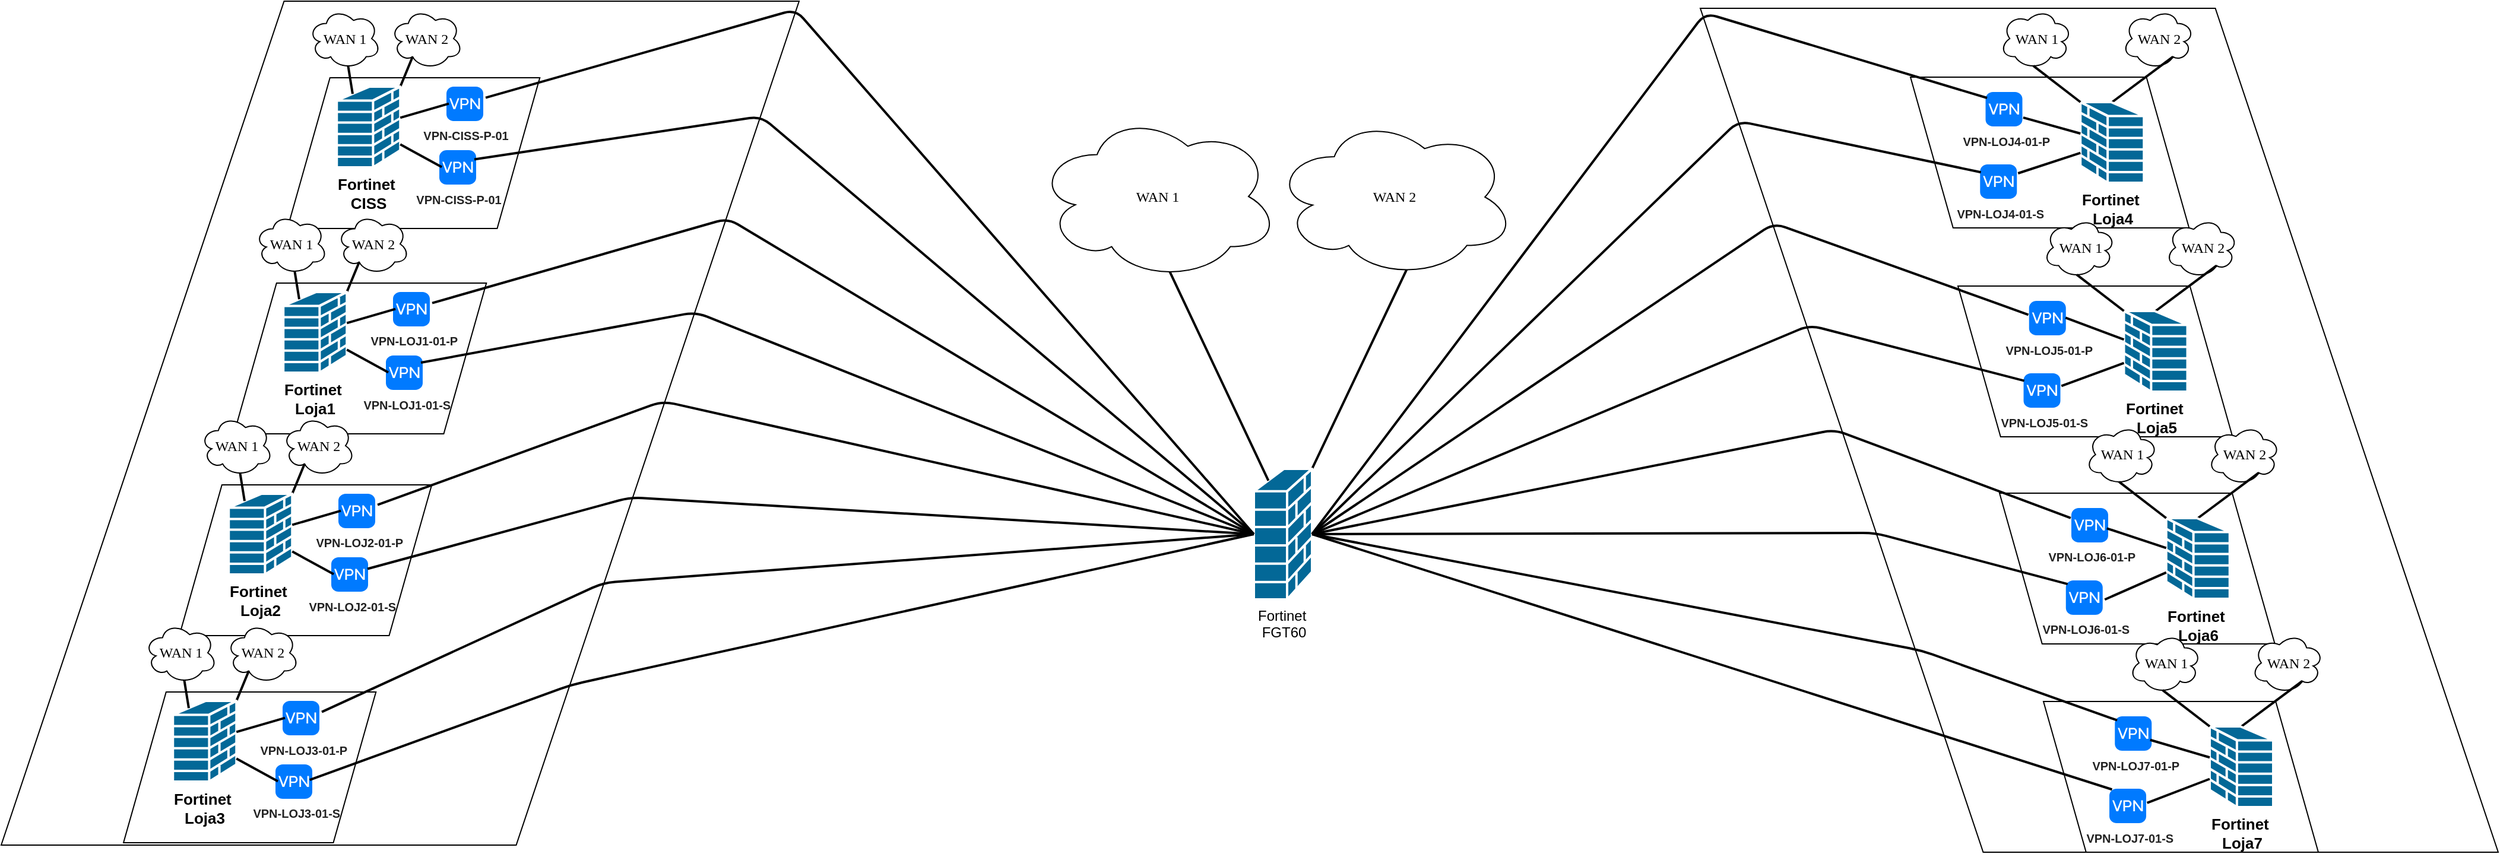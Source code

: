 <mxfile version="26.2.7">
  <diagram name="Page-1" id="c37626ed-c26b-45fb-9056-f9ebc6bb27b6">
    <mxGraphModel dx="2695" dy="836" grid="0" gridSize="10" guides="1" tooltips="1" connect="1" arrows="1" fold="1" page="0" pageScale="1" pageWidth="1100" pageHeight="850" background="none" math="0" shadow="0">
      <root>
        <mxCell id="0" />
        <mxCell id="1" parent="0" />
        <mxCell id="vXIsHff3W-B7BgybX8nb-102" value="" style="shape=parallelogram;perimeter=parallelogramPerimeter;whiteSpace=wrap;html=1;fixedSize=1;size=238.25;" vertex="1" parent="1">
          <mxGeometry x="-911" y="45" width="672" height="711" as="geometry" />
        </mxCell>
        <mxCell id="1c7a67bf8fd3230f-50" style="edgeStyle=none;html=1;labelBackgroundColor=none;startFill=0;endArrow=none;endFill=0;strokeWidth=2;fontFamily=Verdana;fontSize=12;entryX=0.55;entryY=0.95;entryDx=0;entryDy=0;entryPerimeter=0;exitX=1;exitY=0;exitDx=0;exitDy=0;exitPerimeter=0;" parent="1" source="vXIsHff3W-B7BgybX8nb-1" target="1c7a67bf8fd3230f-14" edge="1">
          <mxGeometry relative="1" as="geometry">
            <mxPoint x="197" y="417.365" as="sourcePoint" />
            <mxPoint x="255.324" y="480" as="targetPoint" />
          </mxGeometry>
        </mxCell>
        <mxCell id="1c7a67bf8fd3230f-13" value="WAN 1" style="ellipse;shape=cloud;whiteSpace=wrap;html=1;rounded=0;shadow=0;comic=0;strokeWidth=1;fontFamily=Verdana;fontSize=12;" parent="1" vertex="1">
          <mxGeometry x="-39" y="139" width="204" height="141" as="geometry" />
        </mxCell>
        <mxCell id="1c7a67bf8fd3230f-14" value="WAN 2" style="ellipse;shape=cloud;whiteSpace=wrap;html=1;rounded=0;shadow=0;comic=0;strokeWidth=1;fontFamily=Verdana;fontSize=12;" parent="1" vertex="1">
          <mxGeometry x="161" y="142" width="203" height="136" as="geometry" />
        </mxCell>
        <mxCell id="vXIsHff3W-B7BgybX8nb-1" value="Fortinet&amp;nbsp;&lt;br&gt;FGT60" style="shape=mxgraph.cisco.security.firewall;sketch=0;html=1;pointerEvents=1;dashed=0;fillColor=#036897;strokeColor=#ffffff;strokeWidth=2;verticalLabelPosition=bottom;verticalAlign=top;align=center;outlineConnect=0;" vertex="1" parent="1">
          <mxGeometry x="144" y="439" width="49" height="110" as="geometry" />
        </mxCell>
        <mxCell id="vXIsHff3W-B7BgybX8nb-4" style="edgeStyle=none;html=1;labelBackgroundColor=none;startFill=0;endArrow=none;endFill=0;strokeWidth=2;fontFamily=Verdana;fontSize=12;exitX=0.55;exitY=0.95;exitDx=0;exitDy=0;exitPerimeter=0;entryX=0.25;entryY=0.09;entryDx=0;entryDy=0;entryPerimeter=0;" edge="1" parent="1" source="1c7a67bf8fd3230f-13" target="vXIsHff3W-B7BgybX8nb-1">
          <mxGeometry relative="1" as="geometry">
            <mxPoint x="153" y="415" as="sourcePoint" />
            <mxPoint x="68.401" y="500" as="targetPoint" />
          </mxGeometry>
        </mxCell>
        <mxCell id="vXIsHff3W-B7BgybX8nb-57" value="" style="shape=parallelogram;perimeter=parallelogramPerimeter;whiteSpace=wrap;html=1;fixedSize=1;size=35.916;" vertex="1" parent="1">
          <mxGeometry x="-670" y="109.5" width="212.63" height="127" as="geometry" />
        </mxCell>
        <mxCell id="vXIsHff3W-B7BgybX8nb-58" value="WAN 1" style="ellipse;shape=cloud;whiteSpace=wrap;html=1;rounded=0;shadow=0;comic=0;strokeWidth=1;fontFamily=Verdana;fontSize=12;" vertex="1" parent="1">
          <mxGeometry x="-652.38" y="51" width="61" height="51" as="geometry" />
        </mxCell>
        <mxCell id="vXIsHff3W-B7BgybX8nb-59" value="WAN 2" style="ellipse;shape=cloud;whiteSpace=wrap;html=1;rounded=0;shadow=0;comic=0;strokeWidth=1;fontFamily=Verdana;fontSize=12;" vertex="1" parent="1">
          <mxGeometry x="-583.38" y="51" width="61" height="51" as="geometry" />
        </mxCell>
        <mxCell id="vXIsHff3W-B7BgybX8nb-60" style="edgeStyle=none;html=1;labelBackgroundColor=none;startFill=0;endArrow=none;endFill=0;strokeWidth=2;fontFamily=Verdana;fontSize=12;entryX=1;entryY=0;entryDx=0;entryDy=0;entryPerimeter=0;exitX=0.31;exitY=0.8;exitDx=0;exitDy=0;exitPerimeter=0;" edge="1" parent="1" source="vXIsHff3W-B7BgybX8nb-59" target="vXIsHff3W-B7BgybX8nb-61">
          <mxGeometry relative="1" as="geometry">
            <mxPoint x="-43.38" y="121" as="sourcePoint" />
            <mxPoint x="119.62" y="375.452" as="targetPoint" />
          </mxGeometry>
        </mxCell>
        <mxCell id="vXIsHff3W-B7BgybX8nb-61" value="&lt;b&gt;&lt;font style=&quot;font-size: 13px;&quot;&gt;Fortinet&amp;nbsp;&lt;br&gt;CISS&lt;/font&gt;&lt;/b&gt;" style="shape=mxgraph.cisco.security.firewall;sketch=0;html=1;pointerEvents=1;dashed=0;fillColor=#036897;strokeColor=#ffffff;strokeWidth=2;verticalLabelPosition=bottom;verticalAlign=top;align=center;outlineConnect=0;rotation=0;" vertex="1" parent="1">
          <mxGeometry x="-628.38" y="117" width="53.5" height="68" as="geometry" />
        </mxCell>
        <mxCell id="vXIsHff3W-B7BgybX8nb-62" style="edgeStyle=none;html=1;labelBackgroundColor=none;startFill=0;endArrow=none;endFill=0;strokeWidth=2;fontFamily=Verdana;fontSize=12;exitX=0.55;exitY=0.95;exitDx=0;exitDy=0;exitPerimeter=0;entryX=0.25;entryY=0.09;entryDx=0;entryDy=0;entryPerimeter=0;" edge="1" parent="1" source="vXIsHff3W-B7BgybX8nb-58" target="vXIsHff3W-B7BgybX8nb-61">
          <mxGeometry relative="1" as="geometry">
            <mxPoint x="-557.38" y="106" as="sourcePoint" />
            <mxPoint x="-564.38" y="127" as="targetPoint" />
          </mxGeometry>
        </mxCell>
        <mxCell id="vXIsHff3W-B7BgybX8nb-63" value="&lt;font style=&quot;font-size: 10px;&quot;&gt;&lt;b style=&quot;&quot;&gt;VPN-CISS-P-01&lt;/b&gt;&lt;/font&gt;" style="html=1;strokeWidth=1;shadow=0;dashed=0;shape=mxgraph.ios7.misc.vpn;fillColor=#007AFF;strokeColor=none;buttonText=;strokeColor2=#222222;fontColor=#222222;fontSize=8;verticalLabelPosition=bottom;verticalAlign=top;align=center;sketch=0;" vertex="1" parent="1">
          <mxGeometry x="-536" y="117" width="31" height="29" as="geometry" />
        </mxCell>
        <mxCell id="vXIsHff3W-B7BgybX8nb-64" style="edgeStyle=none;html=1;labelBackgroundColor=none;startFill=0;endArrow=none;endFill=0;strokeWidth=2;fontFamily=Verdana;fontSize=12;exitX=0.066;exitY=0.493;exitDx=0;exitDy=0;exitPerimeter=0;" edge="1" parent="1" source="vXIsHff3W-B7BgybX8nb-63" target="vXIsHff3W-B7BgybX8nb-61">
          <mxGeometry relative="1" as="geometry">
            <mxPoint x="-554.38" y="102" as="sourcePoint" />
            <mxPoint x="-564.38" y="127" as="targetPoint" />
          </mxGeometry>
        </mxCell>
        <mxCell id="vXIsHff3W-B7BgybX8nb-67" value="&lt;font style=&quot;font-size: 10px;&quot;&gt;&lt;b style=&quot;&quot;&gt;VPN-CISS-P-01&lt;/b&gt;&lt;/font&gt;" style="html=1;strokeWidth=1;shadow=0;dashed=0;shape=mxgraph.ios7.misc.vpn;fillColor=#007AFF;strokeColor=none;buttonText=;strokeColor2=#222222;fontColor=#222222;fontSize=8;verticalLabelPosition=bottom;verticalAlign=top;align=center;sketch=0;" vertex="1" parent="1">
          <mxGeometry x="-542" y="170.5" width="31" height="29" as="geometry" />
        </mxCell>
        <mxCell id="vXIsHff3W-B7BgybX8nb-68" style="edgeStyle=none;html=1;labelBackgroundColor=none;startFill=0;endArrow=none;endFill=0;strokeWidth=2;fontFamily=Verdana;fontSize=12;exitX=0.066;exitY=0.493;exitDx=0;exitDy=0;exitPerimeter=0;" edge="1" parent="1" source="vXIsHff3W-B7BgybX8nb-67" target="vXIsHff3W-B7BgybX8nb-61">
          <mxGeometry relative="1" as="geometry">
            <mxPoint x="-554.38" y="158.5" as="sourcePoint" />
            <mxPoint x="-575" y="197" as="targetPoint" />
          </mxGeometry>
        </mxCell>
        <mxCell id="vXIsHff3W-B7BgybX8nb-47" style="edgeStyle=none;html=1;labelBackgroundColor=none;startFill=0;endArrow=none;endFill=0;strokeWidth=2;fontFamily=Verdana;fontSize=12;entryX=1.065;entryY=0.322;entryDx=0;entryDy=0;entryPerimeter=0;exitX=0;exitY=0.5;exitDx=0;exitDy=0;exitPerimeter=0;" edge="1" parent="1" source="vXIsHff3W-B7BgybX8nb-1" target="vXIsHff3W-B7BgybX8nb-63">
          <mxGeometry relative="1" as="geometry">
            <mxPoint x="153" y="415" as="sourcePoint" />
            <mxPoint x="-499.682" y="129.673" as="targetPoint" />
            <Array as="points">
              <mxPoint x="-242" y="52" />
            </Array>
          </mxGeometry>
        </mxCell>
        <mxCell id="vXIsHff3W-B7BgybX8nb-80" value="" style="shape=parallelogram;perimeter=parallelogramPerimeter;whiteSpace=wrap;html=1;fixedSize=1;size=35.916;" vertex="1" parent="1">
          <mxGeometry x="-715" y="282.5" width="212.63" height="127" as="geometry" />
        </mxCell>
        <mxCell id="vXIsHff3W-B7BgybX8nb-81" value="WAN 1" style="ellipse;shape=cloud;whiteSpace=wrap;html=1;rounded=0;shadow=0;comic=0;strokeWidth=1;fontFamily=Verdana;fontSize=12;" vertex="1" parent="1">
          <mxGeometry x="-697.38" y="224" width="61" height="51" as="geometry" />
        </mxCell>
        <mxCell id="vXIsHff3W-B7BgybX8nb-82" value="WAN 2" style="ellipse;shape=cloud;whiteSpace=wrap;html=1;rounded=0;shadow=0;comic=0;strokeWidth=1;fontFamily=Verdana;fontSize=12;" vertex="1" parent="1">
          <mxGeometry x="-628.38" y="224" width="61" height="51" as="geometry" />
        </mxCell>
        <mxCell id="vXIsHff3W-B7BgybX8nb-83" style="edgeStyle=none;html=1;labelBackgroundColor=none;startFill=0;endArrow=none;endFill=0;strokeWidth=2;fontFamily=Verdana;fontSize=12;entryX=1;entryY=0;entryDx=0;entryDy=0;entryPerimeter=0;exitX=0.31;exitY=0.8;exitDx=0;exitDy=0;exitPerimeter=0;" edge="1" parent="1" source="vXIsHff3W-B7BgybX8nb-82" target="vXIsHff3W-B7BgybX8nb-84">
          <mxGeometry relative="1" as="geometry">
            <mxPoint x="-88.38" y="294" as="sourcePoint" />
            <mxPoint x="74.62" y="548.452" as="targetPoint" />
          </mxGeometry>
        </mxCell>
        <mxCell id="vXIsHff3W-B7BgybX8nb-84" value="&lt;b&gt;&lt;font style=&quot;font-size: 13px;&quot;&gt;Fortinet&amp;nbsp;&lt;br&gt;Loja1&lt;/font&gt;&lt;/b&gt;" style="shape=mxgraph.cisco.security.firewall;sketch=0;html=1;pointerEvents=1;dashed=0;fillColor=#036897;strokeColor=#ffffff;strokeWidth=2;verticalLabelPosition=bottom;verticalAlign=top;align=center;outlineConnect=0;rotation=0;" vertex="1" parent="1">
          <mxGeometry x="-673.38" y="290" width="53.5" height="68" as="geometry" />
        </mxCell>
        <mxCell id="vXIsHff3W-B7BgybX8nb-85" style="edgeStyle=none;html=1;labelBackgroundColor=none;startFill=0;endArrow=none;endFill=0;strokeWidth=2;fontFamily=Verdana;fontSize=12;exitX=0.55;exitY=0.95;exitDx=0;exitDy=0;exitPerimeter=0;entryX=0.25;entryY=0.09;entryDx=0;entryDy=0;entryPerimeter=0;" edge="1" parent="1" source="vXIsHff3W-B7BgybX8nb-81" target="vXIsHff3W-B7BgybX8nb-84">
          <mxGeometry relative="1" as="geometry">
            <mxPoint x="-602.38" y="279" as="sourcePoint" />
            <mxPoint x="-609.38" y="300" as="targetPoint" />
          </mxGeometry>
        </mxCell>
        <mxCell id="vXIsHff3W-B7BgybX8nb-86" value="&lt;span style=&quot;font-size: 10px;&quot;&gt;&lt;b&gt;&amp;nbsp;VPN-LOJ1-01-P&lt;/b&gt;&lt;/span&gt;" style="html=1;strokeWidth=1;shadow=0;dashed=0;shape=mxgraph.ios7.misc.vpn;fillColor=#007AFF;strokeColor=none;buttonText=;strokeColor2=#222222;fontColor=#222222;fontSize=8;verticalLabelPosition=bottom;verticalAlign=top;align=center;sketch=0;" vertex="1" parent="1">
          <mxGeometry x="-581" y="290" width="31" height="29" as="geometry" />
        </mxCell>
        <mxCell id="vXIsHff3W-B7BgybX8nb-87" style="edgeStyle=none;html=1;labelBackgroundColor=none;startFill=0;endArrow=none;endFill=0;strokeWidth=2;fontFamily=Verdana;fontSize=12;exitX=0.066;exitY=0.493;exitDx=0;exitDy=0;exitPerimeter=0;" edge="1" parent="1" source="vXIsHff3W-B7BgybX8nb-86" target="vXIsHff3W-B7BgybX8nb-84">
          <mxGeometry relative="1" as="geometry">
            <mxPoint x="-599.38" y="275" as="sourcePoint" />
            <mxPoint x="-609.38" y="300" as="targetPoint" />
          </mxGeometry>
        </mxCell>
        <mxCell id="vXIsHff3W-B7BgybX8nb-88" value="&lt;span style=&quot;font-size: 10px;&quot;&gt;&lt;b&gt;&amp;nbsp;VPN-LOJ1-01-S&lt;/b&gt;&lt;/span&gt;" style="html=1;strokeWidth=1;shadow=0;dashed=0;shape=mxgraph.ios7.misc.vpn;fillColor=#007AFF;strokeColor=none;buttonText=;strokeColor2=#222222;fontColor=#222222;fontSize=8;verticalLabelPosition=bottom;verticalAlign=top;align=center;sketch=0;" vertex="1" parent="1">
          <mxGeometry x="-587" y="343.5" width="31" height="29" as="geometry" />
        </mxCell>
        <mxCell id="vXIsHff3W-B7BgybX8nb-89" style="edgeStyle=none;html=1;labelBackgroundColor=none;startFill=0;endArrow=none;endFill=0;strokeWidth=2;fontFamily=Verdana;fontSize=12;exitX=0.066;exitY=0.493;exitDx=0;exitDy=0;exitPerimeter=0;" edge="1" parent="1" source="vXIsHff3W-B7BgybX8nb-88" target="vXIsHff3W-B7BgybX8nb-84">
          <mxGeometry relative="1" as="geometry">
            <mxPoint x="-599.38" y="331.5" as="sourcePoint" />
            <mxPoint x="-620" y="370" as="targetPoint" />
          </mxGeometry>
        </mxCell>
        <mxCell id="vXIsHff3W-B7BgybX8nb-90" style="edgeStyle=none;html=1;labelBackgroundColor=none;startFill=0;endArrow=none;endFill=0;strokeWidth=2;fontFamily=Verdana;fontSize=12;entryX=1.065;entryY=0.322;entryDx=0;entryDy=0;entryPerimeter=0;exitX=0;exitY=0.5;exitDx=0;exitDy=0;exitPerimeter=0;" edge="1" parent="1" target="vXIsHff3W-B7BgybX8nb-86" source="vXIsHff3W-B7BgybX8nb-1">
          <mxGeometry relative="1" as="geometry">
            <mxPoint x="98" y="554" as="sourcePoint" />
            <mxPoint x="-544.682" y="302.673" as="targetPoint" />
            <Array as="points">
              <mxPoint x="-299" y="228" />
            </Array>
          </mxGeometry>
        </mxCell>
        <mxCell id="vXIsHff3W-B7BgybX8nb-91" value="" style="shape=parallelogram;perimeter=parallelogramPerimeter;whiteSpace=wrap;html=1;fixedSize=1;size=35.916;" vertex="1" parent="1">
          <mxGeometry x="-761" y="452.5" width="212.63" height="127" as="geometry" />
        </mxCell>
        <mxCell id="vXIsHff3W-B7BgybX8nb-92" value="WAN 1" style="ellipse;shape=cloud;whiteSpace=wrap;html=1;rounded=0;shadow=0;comic=0;strokeWidth=1;fontFamily=Verdana;fontSize=12;" vertex="1" parent="1">
          <mxGeometry x="-743.38" y="394" width="61" height="51" as="geometry" />
        </mxCell>
        <mxCell id="vXIsHff3W-B7BgybX8nb-93" value="WAN 2" style="ellipse;shape=cloud;whiteSpace=wrap;html=1;rounded=0;shadow=0;comic=0;strokeWidth=1;fontFamily=Verdana;fontSize=12;" vertex="1" parent="1">
          <mxGeometry x="-674.38" y="394" width="61" height="51" as="geometry" />
        </mxCell>
        <mxCell id="vXIsHff3W-B7BgybX8nb-94" style="edgeStyle=none;html=1;labelBackgroundColor=none;startFill=0;endArrow=none;endFill=0;strokeWidth=2;fontFamily=Verdana;fontSize=12;entryX=1;entryY=0;entryDx=0;entryDy=0;entryPerimeter=0;exitX=0.31;exitY=0.8;exitDx=0;exitDy=0;exitPerimeter=0;" edge="1" parent="1" source="vXIsHff3W-B7BgybX8nb-93" target="vXIsHff3W-B7BgybX8nb-95">
          <mxGeometry relative="1" as="geometry">
            <mxPoint x="-134.38" y="464" as="sourcePoint" />
            <mxPoint x="28.62" y="718.452" as="targetPoint" />
          </mxGeometry>
        </mxCell>
        <mxCell id="vXIsHff3W-B7BgybX8nb-95" value="&lt;b&gt;&lt;font style=&quot;font-size: 13px;&quot;&gt;Fortinet&amp;nbsp;&lt;br&gt;Loja2&lt;/font&gt;&lt;/b&gt;" style="shape=mxgraph.cisco.security.firewall;sketch=0;html=1;pointerEvents=1;dashed=0;fillColor=#036897;strokeColor=#ffffff;strokeWidth=2;verticalLabelPosition=bottom;verticalAlign=top;align=center;outlineConnect=0;rotation=0;" vertex="1" parent="1">
          <mxGeometry x="-719.38" y="460" width="53.5" height="68" as="geometry" />
        </mxCell>
        <mxCell id="vXIsHff3W-B7BgybX8nb-96" style="edgeStyle=none;html=1;labelBackgroundColor=none;startFill=0;endArrow=none;endFill=0;strokeWidth=2;fontFamily=Verdana;fontSize=12;exitX=0.55;exitY=0.95;exitDx=0;exitDy=0;exitPerimeter=0;entryX=0.25;entryY=0.09;entryDx=0;entryDy=0;entryPerimeter=0;" edge="1" parent="1" source="vXIsHff3W-B7BgybX8nb-92" target="vXIsHff3W-B7BgybX8nb-95">
          <mxGeometry relative="1" as="geometry">
            <mxPoint x="-648.38" y="449" as="sourcePoint" />
            <mxPoint x="-655.38" y="470" as="targetPoint" />
          </mxGeometry>
        </mxCell>
        <mxCell id="vXIsHff3W-B7BgybX8nb-97" value="&lt;span style=&quot;font-size: 10px;&quot;&gt;&lt;b&gt;&amp;nbsp;VPN-LOJ2-01-P&lt;/b&gt;&lt;/span&gt;" style="html=1;strokeWidth=1;shadow=0;dashed=0;shape=mxgraph.ios7.misc.vpn;fillColor=#007AFF;strokeColor=none;buttonText=;strokeColor2=#222222;fontColor=#222222;fontSize=8;verticalLabelPosition=bottom;verticalAlign=top;align=center;sketch=0;" vertex="1" parent="1">
          <mxGeometry x="-627" y="460" width="31" height="29" as="geometry" />
        </mxCell>
        <mxCell id="vXIsHff3W-B7BgybX8nb-98" style="edgeStyle=none;html=1;labelBackgroundColor=none;startFill=0;endArrow=none;endFill=0;strokeWidth=2;fontFamily=Verdana;fontSize=12;exitX=0.066;exitY=0.493;exitDx=0;exitDy=0;exitPerimeter=0;" edge="1" parent="1" source="vXIsHff3W-B7BgybX8nb-97" target="vXIsHff3W-B7BgybX8nb-95">
          <mxGeometry relative="1" as="geometry">
            <mxPoint x="-645.38" y="445" as="sourcePoint" />
            <mxPoint x="-655.38" y="470" as="targetPoint" />
          </mxGeometry>
        </mxCell>
        <mxCell id="vXIsHff3W-B7BgybX8nb-99" value="&lt;span style=&quot;font-size: 10px;&quot;&gt;&lt;b&gt;&amp;nbsp;VPN-LOJ2-01-S&lt;/b&gt;&lt;/span&gt;" style="html=1;strokeWidth=1;shadow=0;dashed=0;shape=mxgraph.ios7.misc.vpn;fillColor=#007AFF;strokeColor=none;buttonText=;strokeColor2=#222222;fontColor=#222222;fontSize=8;verticalLabelPosition=bottom;verticalAlign=top;align=center;sketch=0;" vertex="1" parent="1">
          <mxGeometry x="-633" y="513.5" width="31" height="29" as="geometry" />
        </mxCell>
        <mxCell id="vXIsHff3W-B7BgybX8nb-100" style="edgeStyle=none;html=1;labelBackgroundColor=none;startFill=0;endArrow=none;endFill=0;strokeWidth=2;fontFamily=Verdana;fontSize=12;exitX=0.066;exitY=0.493;exitDx=0;exitDy=0;exitPerimeter=0;" edge="1" parent="1" source="vXIsHff3W-B7BgybX8nb-99" target="vXIsHff3W-B7BgybX8nb-95">
          <mxGeometry relative="1" as="geometry">
            <mxPoint x="-645.38" y="501.5" as="sourcePoint" />
            <mxPoint x="-666" y="540" as="targetPoint" />
          </mxGeometry>
        </mxCell>
        <mxCell id="vXIsHff3W-B7BgybX8nb-101" style="edgeStyle=none;html=1;labelBackgroundColor=none;startFill=0;endArrow=none;endFill=0;strokeWidth=2;fontFamily=Verdana;fontSize=12;entryX=1.065;entryY=0.322;entryDx=0;entryDy=0;entryPerimeter=0;exitX=0;exitY=0.5;exitDx=0;exitDy=0;exitPerimeter=0;" edge="1" parent="1" target="vXIsHff3W-B7BgybX8nb-97" source="vXIsHff3W-B7BgybX8nb-1">
          <mxGeometry relative="1" as="geometry">
            <mxPoint x="52" y="724" as="sourcePoint" />
            <mxPoint x="-590.682" y="472.673" as="targetPoint" />
            <Array as="points">
              <mxPoint x="-354" y="382" />
            </Array>
          </mxGeometry>
        </mxCell>
        <mxCell id="vXIsHff3W-B7BgybX8nb-103" value="" style="shape=parallelogram;perimeter=parallelogramPerimeter;whiteSpace=wrap;html=1;fixedSize=1;size=35.916;" vertex="1" parent="1">
          <mxGeometry x="-808" y="627" width="212.63" height="127" as="geometry" />
        </mxCell>
        <mxCell id="vXIsHff3W-B7BgybX8nb-104" value="WAN 1" style="ellipse;shape=cloud;whiteSpace=wrap;html=1;rounded=0;shadow=0;comic=0;strokeWidth=1;fontFamily=Verdana;fontSize=12;" vertex="1" parent="1">
          <mxGeometry x="-790.38" y="568.5" width="61" height="51" as="geometry" />
        </mxCell>
        <mxCell id="vXIsHff3W-B7BgybX8nb-105" value="WAN 2" style="ellipse;shape=cloud;whiteSpace=wrap;html=1;rounded=0;shadow=0;comic=0;strokeWidth=1;fontFamily=Verdana;fontSize=12;" vertex="1" parent="1">
          <mxGeometry x="-721.38" y="568.5" width="61" height="51" as="geometry" />
        </mxCell>
        <mxCell id="vXIsHff3W-B7BgybX8nb-106" style="edgeStyle=none;html=1;labelBackgroundColor=none;startFill=0;endArrow=none;endFill=0;strokeWidth=2;fontFamily=Verdana;fontSize=12;entryX=1;entryY=0;entryDx=0;entryDy=0;entryPerimeter=0;exitX=0.31;exitY=0.8;exitDx=0;exitDy=0;exitPerimeter=0;" edge="1" parent="1" source="vXIsHff3W-B7BgybX8nb-105" target="vXIsHff3W-B7BgybX8nb-107">
          <mxGeometry relative="1" as="geometry">
            <mxPoint x="-181.38" y="638.5" as="sourcePoint" />
            <mxPoint x="-18.38" y="892.952" as="targetPoint" />
          </mxGeometry>
        </mxCell>
        <mxCell id="vXIsHff3W-B7BgybX8nb-107" value="&lt;b&gt;&lt;font style=&quot;font-size: 13px;&quot;&gt;Fortinet&amp;nbsp;&lt;br&gt;Loja3&lt;/font&gt;&lt;/b&gt;" style="shape=mxgraph.cisco.security.firewall;sketch=0;html=1;pointerEvents=1;dashed=0;fillColor=#036897;strokeColor=#ffffff;strokeWidth=2;verticalLabelPosition=bottom;verticalAlign=top;align=center;outlineConnect=0;rotation=0;" vertex="1" parent="1">
          <mxGeometry x="-766.38" y="634.5" width="53.5" height="68" as="geometry" />
        </mxCell>
        <mxCell id="vXIsHff3W-B7BgybX8nb-108" style="edgeStyle=none;html=1;labelBackgroundColor=none;startFill=0;endArrow=none;endFill=0;strokeWidth=2;fontFamily=Verdana;fontSize=12;exitX=0.55;exitY=0.95;exitDx=0;exitDy=0;exitPerimeter=0;entryX=0.25;entryY=0.09;entryDx=0;entryDy=0;entryPerimeter=0;" edge="1" parent="1" source="vXIsHff3W-B7BgybX8nb-104" target="vXIsHff3W-B7BgybX8nb-107">
          <mxGeometry relative="1" as="geometry">
            <mxPoint x="-695.38" y="623.5" as="sourcePoint" />
            <mxPoint x="-702.38" y="644.5" as="targetPoint" />
          </mxGeometry>
        </mxCell>
        <mxCell id="vXIsHff3W-B7BgybX8nb-109" value="&lt;span style=&quot;font-size: 10px;&quot;&gt;&lt;b&gt;&amp;nbsp;VPN-LOJ3-01-P&lt;/b&gt;&lt;/span&gt;" style="html=1;strokeWidth=1;shadow=0;dashed=0;shape=mxgraph.ios7.misc.vpn;fillColor=#007AFF;strokeColor=none;buttonText=;strokeColor2=#222222;fontColor=#222222;fontSize=8;verticalLabelPosition=bottom;verticalAlign=top;align=center;sketch=0;" vertex="1" parent="1">
          <mxGeometry x="-674" y="634.5" width="31" height="29" as="geometry" />
        </mxCell>
        <mxCell id="vXIsHff3W-B7BgybX8nb-110" style="edgeStyle=none;html=1;labelBackgroundColor=none;startFill=0;endArrow=none;endFill=0;strokeWidth=2;fontFamily=Verdana;fontSize=12;exitX=0.066;exitY=0.493;exitDx=0;exitDy=0;exitPerimeter=0;" edge="1" parent="1" source="vXIsHff3W-B7BgybX8nb-109" target="vXIsHff3W-B7BgybX8nb-107">
          <mxGeometry relative="1" as="geometry">
            <mxPoint x="-692.38" y="619.5" as="sourcePoint" />
            <mxPoint x="-702.38" y="644.5" as="targetPoint" />
          </mxGeometry>
        </mxCell>
        <mxCell id="vXIsHff3W-B7BgybX8nb-111" value="&lt;span style=&quot;font-size: 10px;&quot;&gt;&lt;b&gt;&amp;nbsp;VPN-LOJ3-01-S&lt;/b&gt;&lt;/span&gt;" style="html=1;strokeWidth=1;shadow=0;dashed=0;shape=mxgraph.ios7.misc.vpn;fillColor=#007AFF;strokeColor=none;buttonText=;strokeColor2=#222222;fontColor=#222222;fontSize=8;verticalLabelPosition=bottom;verticalAlign=top;align=center;sketch=0;" vertex="1" parent="1">
          <mxGeometry x="-680" y="688" width="31" height="29" as="geometry" />
        </mxCell>
        <mxCell id="vXIsHff3W-B7BgybX8nb-112" style="edgeStyle=none;html=1;labelBackgroundColor=none;startFill=0;endArrow=none;endFill=0;strokeWidth=2;fontFamily=Verdana;fontSize=12;exitX=0.066;exitY=0.493;exitDx=0;exitDy=0;exitPerimeter=0;" edge="1" parent="1" source="vXIsHff3W-B7BgybX8nb-111" target="vXIsHff3W-B7BgybX8nb-107">
          <mxGeometry relative="1" as="geometry">
            <mxPoint x="-692.38" y="676" as="sourcePoint" />
            <mxPoint x="-713" y="714.5" as="targetPoint" />
          </mxGeometry>
        </mxCell>
        <mxCell id="vXIsHff3W-B7BgybX8nb-113" style="edgeStyle=none;html=1;labelBackgroundColor=none;startFill=0;endArrow=none;endFill=0;strokeWidth=2;fontFamily=Verdana;fontSize=12;entryX=1.065;entryY=0.322;entryDx=0;entryDy=0;entryPerimeter=0;exitX=0;exitY=0.5;exitDx=0;exitDy=0;exitPerimeter=0;" edge="1" parent="1" target="vXIsHff3W-B7BgybX8nb-109" source="vXIsHff3W-B7BgybX8nb-1">
          <mxGeometry relative="1" as="geometry">
            <mxPoint x="97" y="668.5" as="sourcePoint" />
            <mxPoint x="-637.682" y="647.173" as="targetPoint" />
            <Array as="points">
              <mxPoint x="-404" y="535" />
            </Array>
          </mxGeometry>
        </mxCell>
        <mxCell id="vXIsHff3W-B7BgybX8nb-116" value="" style="shape=parallelogram;perimeter=parallelogramPerimeter;whiteSpace=wrap;html=1;fixedSize=1;size=238.25;flipH=1;" vertex="1" parent="1">
          <mxGeometry x="520" y="51" width="672" height="711" as="geometry" />
        </mxCell>
        <mxCell id="vXIsHff3W-B7BgybX8nb-117" value="" style="shape=parallelogram;perimeter=parallelogramPerimeter;whiteSpace=wrap;html=1;fixedSize=1;size=35.916;flipH=1;" vertex="1" parent="1">
          <mxGeometry x="697" y="109" width="234.63" height="127" as="geometry" />
        </mxCell>
        <mxCell id="vXIsHff3W-B7BgybX8nb-118" value="WAN 1" style="ellipse;shape=cloud;whiteSpace=wrap;html=1;rounded=0;shadow=0;comic=0;strokeWidth=1;fontFamily=Verdana;fontSize=12;flipH=1;" vertex="1" parent="1">
          <mxGeometry x="773" y="51" width="61" height="51" as="geometry" />
        </mxCell>
        <mxCell id="vXIsHff3W-B7BgybX8nb-119" value="WAN 2" style="ellipse;shape=cloud;whiteSpace=wrap;html=1;rounded=0;shadow=0;comic=0;strokeWidth=1;fontFamily=Verdana;fontSize=12;flipH=1;" vertex="1" parent="1">
          <mxGeometry x="876" y="51" width="61" height="51" as="geometry" />
        </mxCell>
        <mxCell id="vXIsHff3W-B7BgybX8nb-120" style="edgeStyle=none;html=1;labelBackgroundColor=none;startFill=0;endArrow=none;endFill=0;strokeWidth=2;fontFamily=Verdana;fontSize=12;entryX=0.5;entryY=0;entryDx=0;entryDy=0;entryPerimeter=0;exitX=0.31;exitY=0.8;exitDx=0;exitDy=0;exitPerimeter=0;" edge="1" parent="1" source="vXIsHff3W-B7BgybX8nb-119" target="vXIsHff3W-B7BgybX8nb-121">
          <mxGeometry relative="1" as="geometry">
            <mxPoint x="385.66" y="134" as="sourcePoint" />
            <mxPoint x="222.66" y="388.452" as="targetPoint" />
          </mxGeometry>
        </mxCell>
        <mxCell id="vXIsHff3W-B7BgybX8nb-121" value="&lt;b&gt;&lt;font style=&quot;font-size: 13px;&quot;&gt;Fortinet&amp;nbsp;&lt;br&gt;Loja4&lt;/font&gt;&lt;/b&gt;" style="shape=mxgraph.cisco.security.firewall;sketch=0;html=1;pointerEvents=1;dashed=0;fillColor=#036897;strokeColor=#ffffff;strokeWidth=2;verticalLabelPosition=bottom;verticalAlign=top;align=center;outlineConnect=0;rotation=0;flipH=1;" vertex="1" parent="1">
          <mxGeometry x="840.13" y="130" width="53.5" height="68" as="geometry" />
        </mxCell>
        <mxCell id="vXIsHff3W-B7BgybX8nb-123" value="&lt;span style=&quot;font-size: 10px;&quot;&gt;&lt;b&gt;&amp;nbsp;VPN-LOJ4-01-P&lt;/b&gt;&lt;/span&gt;" style="html=1;strokeWidth=1;shadow=0;dashed=0;shape=mxgraph.ios7.misc.vpn;fillColor=#007AFF;strokeColor=none;buttonText=;strokeColor2=#222222;fontColor=#222222;fontSize=8;verticalLabelPosition=bottom;verticalAlign=top;align=center;sketch=0;flipH=0;" vertex="1" parent="1">
          <mxGeometry x="760.25" y="121.5" width="31" height="29" as="geometry" />
        </mxCell>
        <mxCell id="vXIsHff3W-B7BgybX8nb-124" style="edgeStyle=none;html=1;labelBackgroundColor=none;startFill=0;endArrow=none;endFill=0;strokeWidth=2;fontFamily=Verdana;fontSize=12;exitX=1.023;exitY=0.743;exitDx=0;exitDy=0;exitPerimeter=0;" edge="1" parent="1" source="vXIsHff3W-B7BgybX8nb-123" target="vXIsHff3W-B7BgybX8nb-121">
          <mxGeometry relative="1" as="geometry">
            <mxPoint x="927.176" y="115" as="sourcePoint" />
            <mxPoint x="937.176" y="140" as="targetPoint" />
          </mxGeometry>
        </mxCell>
        <mxCell id="vXIsHff3W-B7BgybX8nb-125" value="&lt;span style=&quot;font-size: 10px;&quot;&gt;&lt;b&gt;&amp;nbsp;VPN-LOJ4-01-S&lt;/b&gt;&lt;/span&gt;" style="html=1;strokeWidth=1;shadow=0;dashed=0;shape=mxgraph.ios7.misc.vpn;fillColor=#007AFF;strokeColor=none;buttonText=;strokeColor2=#222222;fontColor=#222222;fontSize=8;verticalLabelPosition=bottom;verticalAlign=top;align=center;sketch=0;flipH=0;" vertex="1" parent="1">
          <mxGeometry x="755.63" y="182.5" width="31" height="29" as="geometry" />
        </mxCell>
        <mxCell id="vXIsHff3W-B7BgybX8nb-126" style="edgeStyle=none;html=1;labelBackgroundColor=none;startFill=0;endArrow=none;endFill=0;strokeWidth=2;fontFamily=Verdana;fontSize=12;exitX=1.032;exitY=0.259;exitDx=0;exitDy=0;exitPerimeter=0;" edge="1" parent="1" source="vXIsHff3W-B7BgybX8nb-125" target="vXIsHff3W-B7BgybX8nb-121">
          <mxGeometry relative="1" as="geometry">
            <mxPoint x="921.176" y="171.5" as="sourcePoint" />
            <mxPoint x="941.796" y="210" as="targetPoint" />
          </mxGeometry>
        </mxCell>
        <mxCell id="vXIsHff3W-B7BgybX8nb-158" style="edgeStyle=none;html=1;labelBackgroundColor=none;startFill=0;endArrow=none;endFill=0;strokeWidth=2;fontFamily=Verdana;fontSize=12;entryX=1;entryY=0;entryDx=0;entryDy=0;entryPerimeter=0;exitX=0.55;exitY=0.95;exitDx=0;exitDy=0;exitPerimeter=0;" edge="1" parent="1" source="vXIsHff3W-B7BgybX8nb-118" target="vXIsHff3W-B7BgybX8nb-121">
          <mxGeometry relative="1" as="geometry">
            <mxPoint x="928" y="102" as="sourcePoint" />
            <mxPoint x="877" y="140" as="targetPoint" />
          </mxGeometry>
        </mxCell>
        <mxCell id="vXIsHff3W-B7BgybX8nb-159" value="" style="shape=parallelogram;perimeter=parallelogramPerimeter;whiteSpace=wrap;html=1;fixedSize=1;size=35.916;flipH=1;" vertex="1" parent="1">
          <mxGeometry x="737" y="285" width="231.26" height="127" as="geometry" />
        </mxCell>
        <mxCell id="vXIsHff3W-B7BgybX8nb-160" value="WAN 1" style="ellipse;shape=cloud;whiteSpace=wrap;html=1;rounded=0;shadow=0;comic=0;strokeWidth=1;fontFamily=Verdana;fontSize=12;flipH=1;" vertex="1" parent="1">
          <mxGeometry x="809.63" y="227" width="61" height="51" as="geometry" />
        </mxCell>
        <mxCell id="vXIsHff3W-B7BgybX8nb-161" value="WAN 2" style="ellipse;shape=cloud;whiteSpace=wrap;html=1;rounded=0;shadow=0;comic=0;strokeWidth=1;fontFamily=Verdana;fontSize=12;flipH=1;" vertex="1" parent="1">
          <mxGeometry x="912.63" y="227" width="61" height="51" as="geometry" />
        </mxCell>
        <mxCell id="vXIsHff3W-B7BgybX8nb-162" style="edgeStyle=none;html=1;labelBackgroundColor=none;startFill=0;endArrow=none;endFill=0;strokeWidth=2;fontFamily=Verdana;fontSize=12;entryX=0.5;entryY=0;entryDx=0;entryDy=0;entryPerimeter=0;exitX=0.31;exitY=0.8;exitDx=0;exitDy=0;exitPerimeter=0;" edge="1" parent="1" source="vXIsHff3W-B7BgybX8nb-161" target="vXIsHff3W-B7BgybX8nb-163">
          <mxGeometry relative="1" as="geometry">
            <mxPoint x="422.29" y="310" as="sourcePoint" />
            <mxPoint x="259.29" y="564.452" as="targetPoint" />
          </mxGeometry>
        </mxCell>
        <mxCell id="vXIsHff3W-B7BgybX8nb-163" value="&lt;b&gt;&lt;font style=&quot;font-size: 13px;&quot;&gt;Fortinet&amp;nbsp;&lt;br&gt;Loja5&lt;/font&gt;&lt;/b&gt;" style="shape=mxgraph.cisco.security.firewall;sketch=0;html=1;pointerEvents=1;dashed=0;fillColor=#036897;strokeColor=#ffffff;strokeWidth=2;verticalLabelPosition=bottom;verticalAlign=top;align=center;outlineConnect=0;rotation=0;flipH=1;" vertex="1" parent="1">
          <mxGeometry x="876.76" y="306" width="53.5" height="68" as="geometry" />
        </mxCell>
        <mxCell id="vXIsHff3W-B7BgybX8nb-164" value="&lt;span style=&quot;font-size: 10px;&quot;&gt;&lt;b&gt;&amp;nbsp;VPN-LOJ5-01-P&lt;/b&gt;&lt;/span&gt;" style="html=1;strokeWidth=1;shadow=0;dashed=0;shape=mxgraph.ios7.misc.vpn;fillColor=#007AFF;strokeColor=none;buttonText=;strokeColor2=#222222;fontColor=#222222;fontSize=8;verticalLabelPosition=bottom;verticalAlign=top;align=center;sketch=0;flipH=0;" vertex="1" parent="1">
          <mxGeometry x="796.88" y="297.5" width="31" height="29" as="geometry" />
        </mxCell>
        <mxCell id="vXIsHff3W-B7BgybX8nb-165" style="edgeStyle=none;html=1;labelBackgroundColor=none;startFill=0;endArrow=none;endFill=0;strokeWidth=2;fontFamily=Verdana;fontSize=12;exitX=0.991;exitY=0.491;exitDx=0;exitDy=0;exitPerimeter=0;" edge="1" parent="1" source="vXIsHff3W-B7BgybX8nb-164" target="vXIsHff3W-B7BgybX8nb-163">
          <mxGeometry relative="1" as="geometry">
            <mxPoint x="963.806" y="291" as="sourcePoint" />
            <mxPoint x="973.806" y="316" as="targetPoint" />
          </mxGeometry>
        </mxCell>
        <mxCell id="vXIsHff3W-B7BgybX8nb-166" value="&lt;span style=&quot;font-size: 10px;&quot;&gt;&lt;b&gt;&amp;nbsp;VPN-LOJ5-01-S&lt;/b&gt;&lt;/span&gt;" style="html=1;strokeWidth=1;shadow=0;dashed=0;shape=mxgraph.ios7.misc.vpn;fillColor=#007AFF;strokeColor=none;buttonText=;strokeColor2=#222222;fontColor=#222222;fontSize=8;verticalLabelPosition=bottom;verticalAlign=top;align=center;sketch=0;flipH=0;" vertex="1" parent="1">
          <mxGeometry x="792.26" y="358.5" width="31" height="29" as="geometry" />
        </mxCell>
        <mxCell id="vXIsHff3W-B7BgybX8nb-167" style="edgeStyle=none;html=1;labelBackgroundColor=none;startFill=0;endArrow=none;endFill=0;strokeWidth=2;fontFamily=Verdana;fontSize=12;exitX=1.028;exitY=0.367;exitDx=0;exitDy=0;exitPerimeter=0;" edge="1" parent="1" source="vXIsHff3W-B7BgybX8nb-166" target="vXIsHff3W-B7BgybX8nb-163">
          <mxGeometry relative="1" as="geometry">
            <mxPoint x="957.806" y="347.5" as="sourcePoint" />
            <mxPoint x="978.426" y="386" as="targetPoint" />
          </mxGeometry>
        </mxCell>
        <mxCell id="vXIsHff3W-B7BgybX8nb-168" style="edgeStyle=none;html=1;labelBackgroundColor=none;startFill=0;endArrow=none;endFill=0;strokeWidth=2;fontFamily=Verdana;fontSize=12;entryX=1;entryY=0;entryDx=0;entryDy=0;entryPerimeter=0;exitX=0.55;exitY=0.95;exitDx=0;exitDy=0;exitPerimeter=0;" edge="1" parent="1" source="vXIsHff3W-B7BgybX8nb-160" target="vXIsHff3W-B7BgybX8nb-163">
          <mxGeometry relative="1" as="geometry">
            <mxPoint x="964.63" y="278" as="sourcePoint" />
            <mxPoint x="913.63" y="316" as="targetPoint" />
          </mxGeometry>
        </mxCell>
        <mxCell id="vXIsHff3W-B7BgybX8nb-169" value="" style="shape=parallelogram;perimeter=parallelogramPerimeter;whiteSpace=wrap;html=1;fixedSize=1;size=35.916;flipH=1;" vertex="1" parent="1">
          <mxGeometry x="772" y="459.5" width="231.88" height="127" as="geometry" />
        </mxCell>
        <mxCell id="vXIsHff3W-B7BgybX8nb-170" value="WAN 1" style="ellipse;shape=cloud;whiteSpace=wrap;html=1;rounded=0;shadow=0;comic=0;strokeWidth=1;fontFamily=Verdana;fontSize=12;flipH=1;" vertex="1" parent="1">
          <mxGeometry x="845.25" y="401.5" width="61" height="51" as="geometry" />
        </mxCell>
        <mxCell id="vXIsHff3W-B7BgybX8nb-171" value="WAN 2" style="ellipse;shape=cloud;whiteSpace=wrap;html=1;rounded=0;shadow=0;comic=0;strokeWidth=1;fontFamily=Verdana;fontSize=12;flipH=1;" vertex="1" parent="1">
          <mxGeometry x="948.25" y="401.5" width="61" height="51" as="geometry" />
        </mxCell>
        <mxCell id="vXIsHff3W-B7BgybX8nb-172" style="edgeStyle=none;html=1;labelBackgroundColor=none;startFill=0;endArrow=none;endFill=0;strokeWidth=2;fontFamily=Verdana;fontSize=12;entryX=0.5;entryY=0;entryDx=0;entryDy=0;entryPerimeter=0;exitX=0.31;exitY=0.8;exitDx=0;exitDy=0;exitPerimeter=0;" edge="1" parent="1" source="vXIsHff3W-B7BgybX8nb-171" target="vXIsHff3W-B7BgybX8nb-173">
          <mxGeometry relative="1" as="geometry">
            <mxPoint x="457.91" y="484.5" as="sourcePoint" />
            <mxPoint x="294.91" y="738.952" as="targetPoint" />
          </mxGeometry>
        </mxCell>
        <mxCell id="vXIsHff3W-B7BgybX8nb-173" value="&lt;b&gt;&lt;font style=&quot;font-size: 13px;&quot;&gt;Fortinet&amp;nbsp;&lt;br&gt;Loja6&lt;/font&gt;&lt;/b&gt;" style="shape=mxgraph.cisco.security.firewall;sketch=0;html=1;pointerEvents=1;dashed=0;fillColor=#036897;strokeColor=#ffffff;strokeWidth=2;verticalLabelPosition=bottom;verticalAlign=top;align=center;outlineConnect=0;rotation=0;flipH=1;" vertex="1" parent="1">
          <mxGeometry x="912.38" y="480.5" width="53.5" height="68" as="geometry" />
        </mxCell>
        <mxCell id="vXIsHff3W-B7BgybX8nb-174" value="&lt;span style=&quot;font-size: 10px;&quot;&gt;&lt;b&gt;&amp;nbsp;VPN-LOJ6-01-P&lt;/b&gt;&lt;/span&gt;" style="html=1;strokeWidth=1;shadow=0;dashed=0;shape=mxgraph.ios7.misc.vpn;fillColor=#007AFF;strokeColor=none;buttonText=;strokeColor2=#222222;fontColor=#222222;fontSize=8;verticalLabelPosition=bottom;verticalAlign=top;align=center;sketch=0;flipH=0;" vertex="1" parent="1">
          <mxGeometry x="832.5" y="472" width="31" height="29" as="geometry" />
        </mxCell>
        <mxCell id="vXIsHff3W-B7BgybX8nb-175" style="edgeStyle=none;html=1;labelBackgroundColor=none;startFill=0;endArrow=none;endFill=0;strokeWidth=2;fontFamily=Verdana;fontSize=12;exitX=0.964;exitY=0.591;exitDx=0;exitDy=0;exitPerimeter=0;" edge="1" parent="1" source="vXIsHff3W-B7BgybX8nb-174" target="vXIsHff3W-B7BgybX8nb-173">
          <mxGeometry relative="1" as="geometry">
            <mxPoint x="999.426" y="465.5" as="sourcePoint" />
            <mxPoint x="1009.426" y="490.5" as="targetPoint" />
          </mxGeometry>
        </mxCell>
        <mxCell id="vXIsHff3W-B7BgybX8nb-176" value="&lt;span style=&quot;font-size: 10px;&quot;&gt;&lt;b&gt;&amp;nbsp;VPN-LOJ6-01-S&lt;/b&gt;&lt;/span&gt;" style="html=1;strokeWidth=1;shadow=0;dashed=0;shape=mxgraph.ios7.misc.vpn;fillColor=#007AFF;strokeColor=none;buttonText=;strokeColor2=#222222;fontColor=#222222;fontSize=8;verticalLabelPosition=bottom;verticalAlign=top;align=center;sketch=0;flipH=0;" vertex="1" parent="1">
          <mxGeometry x="827.88" y="533" width="31" height="29" as="geometry" />
        </mxCell>
        <mxCell id="vXIsHff3W-B7BgybX8nb-177" style="edgeStyle=none;html=1;labelBackgroundColor=none;startFill=0;endArrow=none;endFill=0;strokeWidth=2;fontFamily=Verdana;fontSize=12;exitX=1.057;exitY=0.556;exitDx=0;exitDy=0;exitPerimeter=0;" edge="1" parent="1" source="vXIsHff3W-B7BgybX8nb-176" target="vXIsHff3W-B7BgybX8nb-173">
          <mxGeometry relative="1" as="geometry">
            <mxPoint x="993.426" y="522" as="sourcePoint" />
            <mxPoint x="1014.046" y="560.5" as="targetPoint" />
          </mxGeometry>
        </mxCell>
        <mxCell id="vXIsHff3W-B7BgybX8nb-178" style="edgeStyle=none;html=1;labelBackgroundColor=none;startFill=0;endArrow=none;endFill=0;strokeWidth=2;fontFamily=Verdana;fontSize=12;entryX=1;entryY=0;entryDx=0;entryDy=0;entryPerimeter=0;exitX=0.55;exitY=0.95;exitDx=0;exitDy=0;exitPerimeter=0;" edge="1" parent="1" source="vXIsHff3W-B7BgybX8nb-170" target="vXIsHff3W-B7BgybX8nb-173">
          <mxGeometry relative="1" as="geometry">
            <mxPoint x="1000.25" y="452.5" as="sourcePoint" />
            <mxPoint x="949.25" y="490.5" as="targetPoint" />
          </mxGeometry>
        </mxCell>
        <mxCell id="vXIsHff3W-B7BgybX8nb-179" value="" style="shape=parallelogram;perimeter=parallelogramPerimeter;whiteSpace=wrap;html=1;fixedSize=1;size=35.916;flipH=1;" vertex="1" parent="1">
          <mxGeometry x="809" y="635" width="231.51" height="127" as="geometry" />
        </mxCell>
        <mxCell id="vXIsHff3W-B7BgybX8nb-180" value="WAN 1" style="ellipse;shape=cloud;whiteSpace=wrap;html=1;rounded=0;shadow=0;comic=0;strokeWidth=1;fontFamily=Verdana;fontSize=12;flipH=1;" vertex="1" parent="1">
          <mxGeometry x="881.88" y="577" width="61" height="51" as="geometry" />
        </mxCell>
        <mxCell id="vXIsHff3W-B7BgybX8nb-181" value="WAN 2" style="ellipse;shape=cloud;whiteSpace=wrap;html=1;rounded=0;shadow=0;comic=0;strokeWidth=1;fontFamily=Verdana;fontSize=12;flipH=1;" vertex="1" parent="1">
          <mxGeometry x="984.88" y="577" width="61" height="51" as="geometry" />
        </mxCell>
        <mxCell id="vXIsHff3W-B7BgybX8nb-182" style="edgeStyle=none;html=1;labelBackgroundColor=none;startFill=0;endArrow=none;endFill=0;strokeWidth=2;fontFamily=Verdana;fontSize=12;entryX=0.5;entryY=0;entryDx=0;entryDy=0;entryPerimeter=0;exitX=0.31;exitY=0.8;exitDx=0;exitDy=0;exitPerimeter=0;" edge="1" parent="1" source="vXIsHff3W-B7BgybX8nb-181" target="vXIsHff3W-B7BgybX8nb-183">
          <mxGeometry relative="1" as="geometry">
            <mxPoint x="494.54" y="660" as="sourcePoint" />
            <mxPoint x="331.54" y="914.452" as="targetPoint" />
          </mxGeometry>
        </mxCell>
        <mxCell id="vXIsHff3W-B7BgybX8nb-183" value="&lt;b&gt;&lt;font style=&quot;font-size: 13px;&quot;&gt;Fortinet&amp;nbsp;&lt;br&gt;Loja7&lt;/font&gt;&lt;/b&gt;" style="shape=mxgraph.cisco.security.firewall;sketch=0;html=1;pointerEvents=1;dashed=0;fillColor=#036897;strokeColor=#ffffff;strokeWidth=2;verticalLabelPosition=bottom;verticalAlign=top;align=center;outlineConnect=0;rotation=0;flipH=1;" vertex="1" parent="1">
          <mxGeometry x="949.01" y="656" width="53.5" height="68" as="geometry" />
        </mxCell>
        <mxCell id="vXIsHff3W-B7BgybX8nb-184" value="&lt;span style=&quot;font-size: 10px;&quot;&gt;&lt;b&gt;&amp;nbsp;VPN-LOJ7-01-P&lt;/b&gt;&lt;/span&gt;" style="html=1;strokeWidth=1;shadow=0;dashed=0;shape=mxgraph.ios7.misc.vpn;fillColor=#007AFF;strokeColor=none;buttonText=;strokeColor2=#222222;fontColor=#222222;fontSize=8;verticalLabelPosition=bottom;verticalAlign=top;align=center;sketch=0;flipH=0;" vertex="1" parent="1">
          <mxGeometry x="869.13" y="647.5" width="31" height="29" as="geometry" />
        </mxCell>
        <mxCell id="vXIsHff3W-B7BgybX8nb-185" style="edgeStyle=none;html=1;labelBackgroundColor=none;startFill=0;endArrow=none;endFill=0;strokeWidth=2;fontFamily=Verdana;fontSize=12;exitX=0.961;exitY=0.686;exitDx=0;exitDy=0;exitPerimeter=0;" edge="1" parent="1" source="vXIsHff3W-B7BgybX8nb-184" target="vXIsHff3W-B7BgybX8nb-183">
          <mxGeometry relative="1" as="geometry">
            <mxPoint x="1036.056" y="641" as="sourcePoint" />
            <mxPoint x="1046.056" y="666" as="targetPoint" />
          </mxGeometry>
        </mxCell>
        <mxCell id="vXIsHff3W-B7BgybX8nb-186" value="&lt;span style=&quot;font-size: 10px;&quot;&gt;&lt;b&gt;&amp;nbsp;VPN-LOJ7-01-S&lt;/b&gt;&lt;/span&gt;" style="html=1;strokeWidth=1;shadow=0;dashed=0;shape=mxgraph.ios7.misc.vpn;fillColor=#007AFF;strokeColor=none;buttonText=;strokeColor2=#222222;fontColor=#222222;fontSize=8;verticalLabelPosition=bottom;verticalAlign=top;align=center;sketch=0;flipH=0;" vertex="1" parent="1">
          <mxGeometry x="864.51" y="708.5" width="31" height="29" as="geometry" />
        </mxCell>
        <mxCell id="vXIsHff3W-B7BgybX8nb-187" style="edgeStyle=none;html=1;labelBackgroundColor=none;startFill=0;endArrow=none;endFill=0;strokeWidth=2;fontFamily=Verdana;fontSize=12;exitX=1.026;exitY=0.412;exitDx=0;exitDy=0;exitPerimeter=0;" edge="1" parent="1" source="vXIsHff3W-B7BgybX8nb-186" target="vXIsHff3W-B7BgybX8nb-183">
          <mxGeometry relative="1" as="geometry">
            <mxPoint x="1030.056" y="697.5" as="sourcePoint" />
            <mxPoint x="1050.676" y="736" as="targetPoint" />
          </mxGeometry>
        </mxCell>
        <mxCell id="vXIsHff3W-B7BgybX8nb-188" style="edgeStyle=none;html=1;labelBackgroundColor=none;startFill=0;endArrow=none;endFill=0;strokeWidth=2;fontFamily=Verdana;fontSize=12;entryX=1;entryY=0;entryDx=0;entryDy=0;entryPerimeter=0;exitX=0.55;exitY=0.95;exitDx=0;exitDy=0;exitPerimeter=0;" edge="1" parent="1" source="vXIsHff3W-B7BgybX8nb-180" target="vXIsHff3W-B7BgybX8nb-183">
          <mxGeometry relative="1" as="geometry">
            <mxPoint x="1036.88" y="628" as="sourcePoint" />
            <mxPoint x="985.88" y="666" as="targetPoint" />
          </mxGeometry>
        </mxCell>
        <mxCell id="vXIsHff3W-B7BgybX8nb-189" style="edgeStyle=none;html=1;labelBackgroundColor=none;startFill=0;endArrow=none;endFill=0;strokeWidth=2;fontFamily=Verdana;fontSize=12;entryX=0.041;entryY=0.173;entryDx=0;entryDy=0;entryPerimeter=0;exitX=1;exitY=0.5;exitDx=0;exitDy=0;exitPerimeter=0;" edge="1" parent="1" source="vXIsHff3W-B7BgybX8nb-1" target="vXIsHff3W-B7BgybX8nb-123">
          <mxGeometry relative="1" as="geometry">
            <mxPoint x="108.63" y="497" as="sourcePoint" />
            <mxPoint x="755.63" y="129" as="targetPoint" />
            <Array as="points">
              <mxPoint x="524" y="55" />
            </Array>
          </mxGeometry>
        </mxCell>
        <mxCell id="vXIsHff3W-B7BgybX8nb-190" style="edgeStyle=none;html=1;labelBackgroundColor=none;startFill=0;endArrow=none;endFill=0;strokeWidth=2;fontFamily=Verdana;fontSize=12;entryX=-0.019;entryY=0.401;entryDx=0;entryDy=0;entryPerimeter=0;exitX=1;exitY=0.5;exitDx=0;exitDy=0;exitPerimeter=0;" edge="1" parent="1" source="vXIsHff3W-B7BgybX8nb-1" target="vXIsHff3W-B7BgybX8nb-164">
          <mxGeometry relative="1" as="geometry">
            <mxPoint x="224.25" y="671" as="sourcePoint" />
            <mxPoint x="791.25" y="307" as="targetPoint" />
            <Array as="points">
              <mxPoint x="582" y="232" />
            </Array>
          </mxGeometry>
        </mxCell>
        <mxCell id="vXIsHff3W-B7BgybX8nb-191" style="edgeStyle=none;html=1;labelBackgroundColor=none;startFill=0;endArrow=none;endFill=0;strokeWidth=2;fontFamily=Verdana;fontSize=12;entryX=-0.018;entryY=0.291;entryDx=0;entryDy=0;entryPerimeter=0;exitX=1;exitY=0.5;exitDx=0;exitDy=0;exitPerimeter=0;" edge="1" parent="1" source="vXIsHff3W-B7BgybX8nb-1" target="vXIsHff3W-B7BgybX8nb-174">
          <mxGeometry relative="1" as="geometry">
            <mxPoint x="138" y="619.5" as="sourcePoint" />
            <mxPoint x="743" y="434.5" as="targetPoint" />
            <Array as="points">
              <mxPoint x="633" y="406" />
            </Array>
          </mxGeometry>
        </mxCell>
        <mxCell id="vXIsHff3W-B7BgybX8nb-192" style="edgeStyle=none;html=1;labelBackgroundColor=none;startFill=0;endArrow=none;endFill=0;strokeWidth=2;fontFamily=Verdana;fontSize=12;entryX=0.063;entryY=0.116;entryDx=0;entryDy=0;entryPerimeter=0;exitX=1;exitY=0.5;exitDx=0;exitDy=0;exitPerimeter=0;" edge="1" parent="1" source="vXIsHff3W-B7BgybX8nb-1" target="vXIsHff3W-B7BgybX8nb-184">
          <mxGeometry relative="1" as="geometry">
            <mxPoint x="203" y="504" as="sourcePoint" />
            <mxPoint x="845" y="493" as="targetPoint" />
            <Array as="points">
              <mxPoint x="706" y="592" />
            </Array>
          </mxGeometry>
        </mxCell>
        <mxCell id="vXIsHff3W-B7BgybX8nb-193" style="edgeStyle=none;html=1;labelBackgroundColor=none;startFill=0;endArrow=none;endFill=0;strokeWidth=2;fontFamily=Verdana;fontSize=12;entryX=0.931;entryY=0.451;entryDx=0;entryDy=0;entryPerimeter=0;exitX=0;exitY=0.5;exitDx=0;exitDy=0;exitPerimeter=0;" edge="1" parent="1" source="vXIsHff3W-B7BgybX8nb-1" target="vXIsHff3W-B7BgybX8nb-111">
          <mxGeometry relative="1" as="geometry">
            <mxPoint x="154" y="504" as="sourcePoint" />
            <mxPoint x="-631" y="654" as="targetPoint" />
            <Array as="points">
              <mxPoint x="-431" y="621" />
            </Array>
          </mxGeometry>
        </mxCell>
        <mxCell id="vXIsHff3W-B7BgybX8nb-194" style="edgeStyle=none;html=1;labelBackgroundColor=none;startFill=0;endArrow=none;endFill=0;strokeWidth=2;fontFamily=Verdana;fontSize=12;entryX=0.984;entryY=0.336;entryDx=0;entryDy=0;entryPerimeter=0;exitX=0;exitY=0.5;exitDx=0;exitDy=0;exitPerimeter=0;" edge="1" parent="1" source="vXIsHff3W-B7BgybX8nb-1" target="vXIsHff3W-B7BgybX8nb-99">
          <mxGeometry relative="1" as="geometry">
            <mxPoint x="154" y="504" as="sourcePoint" />
            <mxPoint x="-641" y="711" as="targetPoint" />
            <Array as="points">
              <mxPoint x="-381" y="463" />
            </Array>
          </mxGeometry>
        </mxCell>
        <mxCell id="vXIsHff3W-B7BgybX8nb-195" style="edgeStyle=none;html=1;labelBackgroundColor=none;startFill=0;endArrow=none;endFill=0;strokeWidth=2;fontFamily=Verdana;fontSize=12;entryX=0.952;entryY=0.207;entryDx=0;entryDy=0;entryPerimeter=0;exitX=0;exitY=0.5;exitDx=0;exitDy=0;exitPerimeter=0;" edge="1" parent="1" source="vXIsHff3W-B7BgybX8nb-1" target="vXIsHff3W-B7BgybX8nb-88">
          <mxGeometry relative="1" as="geometry">
            <mxPoint x="154" y="504" as="sourcePoint" />
            <mxPoint x="-592" y="533" as="targetPoint" />
            <Array as="points">
              <mxPoint x="-326" y="307" />
            </Array>
          </mxGeometry>
        </mxCell>
        <mxCell id="vXIsHff3W-B7BgybX8nb-196" style="edgeStyle=none;html=1;labelBackgroundColor=none;startFill=0;endArrow=none;endFill=0;strokeWidth=2;fontFamily=Verdana;fontSize=12;entryX=0.952;entryY=0.267;entryDx=0;entryDy=0;entryPerimeter=0;exitX=0;exitY=0.5;exitDx=0;exitDy=0;exitPerimeter=0;" edge="1" parent="1" source="vXIsHff3W-B7BgybX8nb-1" target="vXIsHff3W-B7BgybX8nb-67">
          <mxGeometry relative="1" as="geometry">
            <mxPoint x="154" y="504" as="sourcePoint" />
            <mxPoint x="-538" y="309" as="targetPoint" />
            <Array as="points">
              <mxPoint x="-271" y="142" />
            </Array>
          </mxGeometry>
        </mxCell>
        <mxCell id="vXIsHff3W-B7BgybX8nb-197" style="edgeStyle=none;html=1;labelBackgroundColor=none;startFill=0;endArrow=none;endFill=0;strokeWidth=2;fontFamily=Verdana;fontSize=12;entryX=0.072;entryY=0.022;entryDx=0;entryDy=0;entryPerimeter=0;exitX=1;exitY=0.5;exitDx=0;exitDy=0;exitPerimeter=0;" edge="1" parent="1" source="vXIsHff3W-B7BgybX8nb-1" target="vXIsHff3W-B7BgybX8nb-186">
          <mxGeometry relative="1" as="geometry">
            <mxPoint x="203" y="504" as="sourcePoint" />
            <mxPoint x="882" y="668" as="targetPoint" />
            <Array as="points" />
          </mxGeometry>
        </mxCell>
        <mxCell id="vXIsHff3W-B7BgybX8nb-198" style="edgeStyle=none;html=1;labelBackgroundColor=none;startFill=0;endArrow=none;endFill=0;strokeWidth=2;fontFamily=Verdana;fontSize=12;entryX=0.047;entryY=0.106;entryDx=0;entryDy=0;entryPerimeter=0;exitX=1;exitY=0.5;exitDx=0;exitDy=0;exitPerimeter=0;" edge="1" parent="1" source="vXIsHff3W-B7BgybX8nb-1" target="vXIsHff3W-B7BgybX8nb-176">
          <mxGeometry relative="1" as="geometry">
            <mxPoint x="203" y="504" as="sourcePoint" />
            <mxPoint x="882" y="668" as="targetPoint" />
            <Array as="points">
              <mxPoint x="667" y="493" />
            </Array>
          </mxGeometry>
        </mxCell>
        <mxCell id="vXIsHff3W-B7BgybX8nb-199" style="edgeStyle=none;html=1;labelBackgroundColor=none;startFill=0;endArrow=none;endFill=0;strokeWidth=2;fontFamily=Verdana;fontSize=12;entryX=0.018;entryY=0.217;entryDx=0;entryDy=0;entryPerimeter=0;exitX=1;exitY=0.5;exitDx=0;exitDy=0;exitPerimeter=0;" edge="1" parent="1" source="vXIsHff3W-B7BgybX8nb-1" target="vXIsHff3W-B7BgybX8nb-166">
          <mxGeometry relative="1" as="geometry">
            <mxPoint x="203" y="504" as="sourcePoint" />
            <mxPoint x="840" y="553" as="targetPoint" />
            <Array as="points">
              <mxPoint x="612" y="318" />
            </Array>
          </mxGeometry>
        </mxCell>
        <mxCell id="vXIsHff3W-B7BgybX8nb-200" style="edgeStyle=none;html=1;labelBackgroundColor=none;startFill=0;endArrow=none;endFill=0;strokeWidth=2;fontFamily=Verdana;fontSize=12;entryX=0.022;entryY=0.229;entryDx=0;entryDy=0;entryPerimeter=0;exitX=1;exitY=0.5;exitDx=0;exitDy=0;exitPerimeter=0;" edge="1" parent="1" source="vXIsHff3W-B7BgybX8nb-1" target="vXIsHff3W-B7BgybX8nb-125">
          <mxGeometry relative="1" as="geometry">
            <mxPoint x="203" y="504" as="sourcePoint" />
            <mxPoint x="803" y="376" as="targetPoint" />
            <Array as="points">
              <mxPoint x="552" y="146" />
            </Array>
          </mxGeometry>
        </mxCell>
      </root>
    </mxGraphModel>
  </diagram>
</mxfile>
